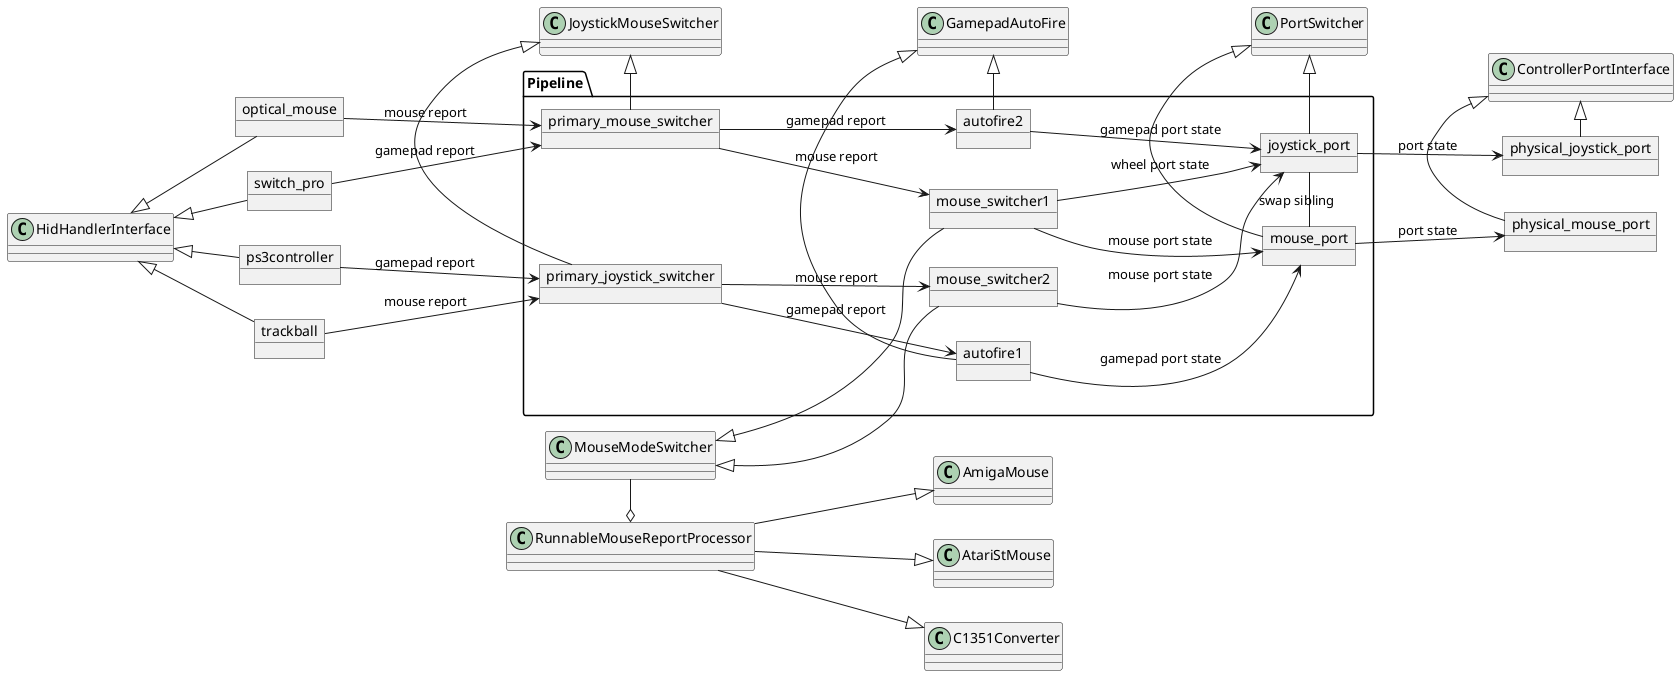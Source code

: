 @startuml

object optical_mouse
object trackball
object ps3controller
object switch_pro

left to right direction

package Pipeline {
object primary_mouse_switcher
object primary_joystick_switcher
object joystick_port
object mouse_port
object mouse_switcher1
object mouse_switcher2
object autofire1
object autofire2
}

object physical_joystick_port
object physical_mouse_port

HidHandlerInterface <|-- optical_mouse
HidHandlerInterface <|-- ps3controller
HidHandlerInterface <|-- trackball
HidHandlerInterface <|-- switch_pro

optical_mouse --> primary_mouse_switcher : mouse report
ps3controller --> primary_joystick_switcher : gamepad report
trackball --> primary_joystick_switcher : mouse report
switch_pro --> primary_mouse_switcher : gamepad report

mouse_port --> physical_mouse_port : port state
joystick_port --> physical_joystick_port : port state
joystick_port - mouse_port : swap sibling

primary_mouse_switcher --> mouse_switcher1 : mouse report
primary_mouse_switcher --> autofire2 : gamepad report

primary_joystick_switcher --> mouse_switcher2 : mouse report
primary_joystick_switcher --> autofire1 : gamepad report

mouse_switcher1 --> mouse_port : mouse port state
mouse_switcher1 --> joystick_port : wheel port state
mouse_switcher2 --> joystick_port : mouse port state

autofire1 --> mouse_port : gamepad port state
autofire2 --> joystick_port : gamepad port state

JoystickMouseSwitcher <|- primary_mouse_switcher
JoystickMouseSwitcher <|- primary_joystick_switcher
GamepadAutoFire <|- autofire1
GamepadAutoFire <|- autofire2

PortSwitcher <|- joystick_port
PortSwitcher <|- mouse_port
ControllerPortInterface <|- physical_mouse_port
ControllerPortInterface <|- physical_joystick_port

MouseModeSwitcher <|-- mouse_switcher1
MouseModeSwitcher <|-- mouse_switcher2

MouseModeSwitcher -o RunnableMouseReportProcessor
RunnableMouseReportProcessor --|> AmigaMouse
RunnableMouseReportProcessor --|> AtariStMouse
RunnableMouseReportProcessor --|> C1351Converter
@enduml
